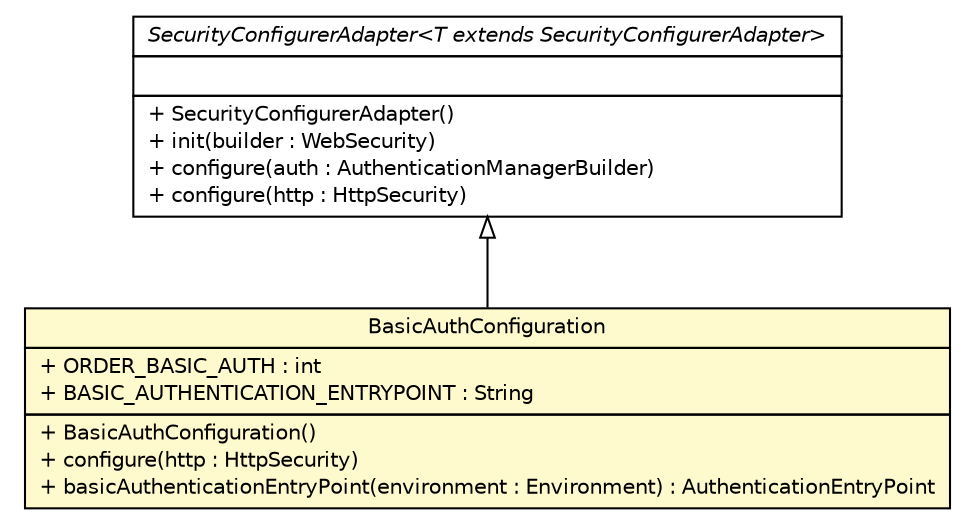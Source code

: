 #!/usr/local/bin/dot
#
# Class diagram 
# Generated by UMLGraph version R5_6-24-gf6e263 (http://www.umlgraph.org/)
#

digraph G {
	edge [fontname="Helvetica",fontsize=10,labelfontname="Helvetica",labelfontsize=10];
	node [fontname="Helvetica",fontsize=10,shape=plaintext];
	nodesep=0.25;
	ranksep=0.5;
	// com.yirendai.oss.lib.security.starter.BasicAuthConfiguration
	c1478 [label=<<table title="com.yirendai.oss.lib.security.starter.BasicAuthConfiguration" border="0" cellborder="1" cellspacing="0" cellpadding="2" port="p" bgcolor="lemonChiffon" href="./BasicAuthConfiguration.html">
		<tr><td><table border="0" cellspacing="0" cellpadding="1">
<tr><td align="center" balign="center"> BasicAuthConfiguration </td></tr>
		</table></td></tr>
		<tr><td><table border="0" cellspacing="0" cellpadding="1">
<tr><td align="left" balign="left"> + ORDER_BASIC_AUTH : int </td></tr>
<tr><td align="left" balign="left"> + BASIC_AUTHENTICATION_ENTRYPOINT : String </td></tr>
		</table></td></tr>
		<tr><td><table border="0" cellspacing="0" cellpadding="1">
<tr><td align="left" balign="left"> + BasicAuthConfiguration() </td></tr>
<tr><td align="left" balign="left"> + configure(http : HttpSecurity) </td></tr>
<tr><td align="left" balign="left"> + basicAuthenticationEntryPoint(environment : Environment) : AuthenticationEntryPoint </td></tr>
		</table></td></tr>
		</table>>, URL="./BasicAuthConfiguration.html", fontname="Helvetica", fontcolor="black", fontsize=10.0];
	// com.yirendai.oss.lib.security.starter.SecurityConfigurerAdapter<T extends com.yirendai.oss.lib.security.starter.SecurityConfigurerAdapter>
	c1480 [label=<<table title="com.yirendai.oss.lib.security.starter.SecurityConfigurerAdapter" border="0" cellborder="1" cellspacing="0" cellpadding="2" port="p" href="./SecurityConfigurerAdapter.html">
		<tr><td><table border="0" cellspacing="0" cellpadding="1">
<tr><td align="center" balign="center"><font face="Helvetica-Oblique"> SecurityConfigurerAdapter&lt;T extends SecurityConfigurerAdapter&gt; </font></td></tr>
		</table></td></tr>
		<tr><td><table border="0" cellspacing="0" cellpadding="1">
<tr><td align="left" balign="left">  </td></tr>
		</table></td></tr>
		<tr><td><table border="0" cellspacing="0" cellpadding="1">
<tr><td align="left" balign="left"> + SecurityConfigurerAdapter() </td></tr>
<tr><td align="left" balign="left"> + init(builder : WebSecurity) </td></tr>
<tr><td align="left" balign="left"> + configure(auth : AuthenticationManagerBuilder) </td></tr>
<tr><td align="left" balign="left"> + configure(http : HttpSecurity) </td></tr>
		</table></td></tr>
		</table>>, URL="./SecurityConfigurerAdapter.html", fontname="Helvetica", fontcolor="black", fontsize=10.0];
	//com.yirendai.oss.lib.security.starter.BasicAuthConfiguration extends com.yirendai.oss.lib.security.starter.SecurityConfigurerAdapter<com.yirendai.oss.lib.security.starter.BasicAuthConfiguration>
	c1480:p -> c1478:p [dir=back,arrowtail=empty];
}

